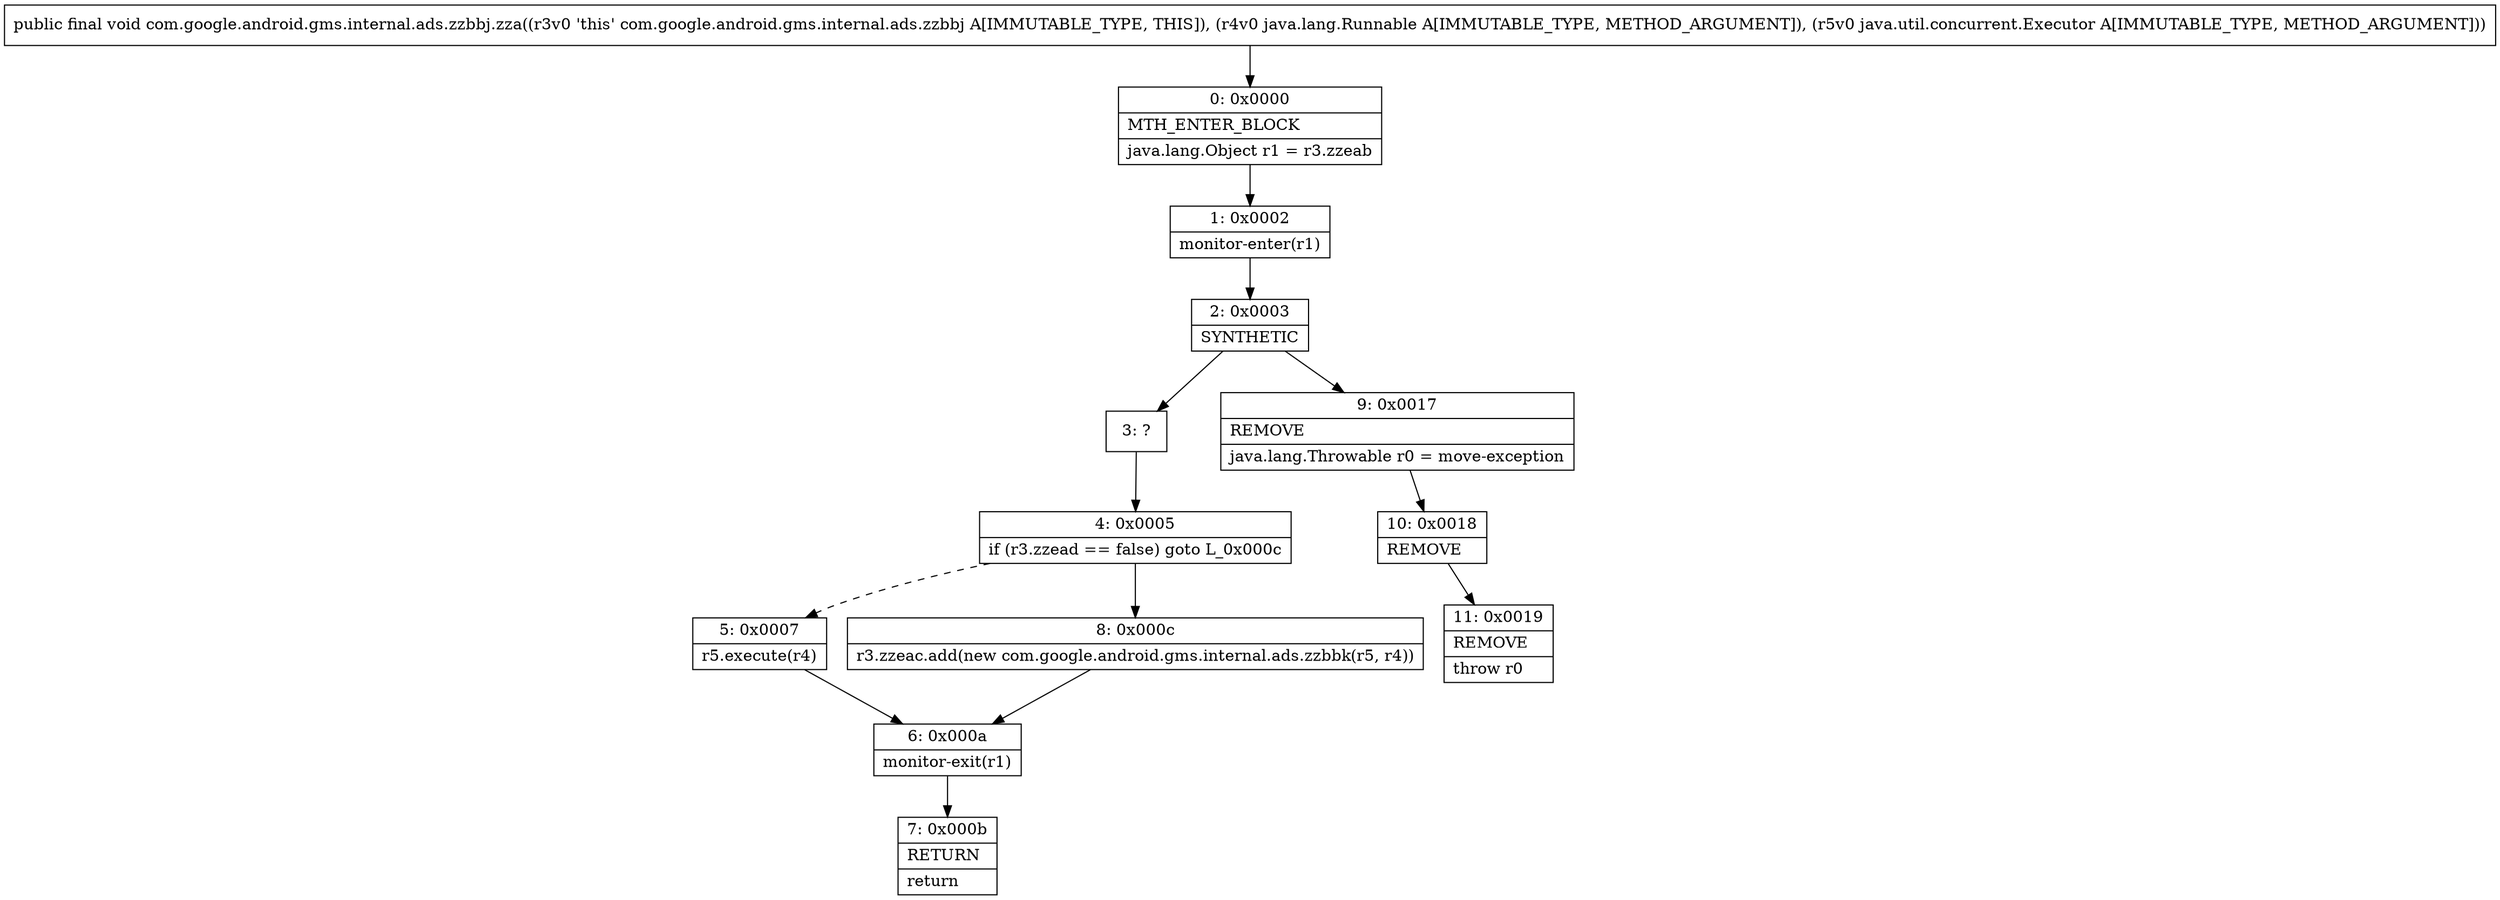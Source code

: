 digraph "CFG forcom.google.android.gms.internal.ads.zzbbj.zza(Ljava\/lang\/Runnable;Ljava\/util\/concurrent\/Executor;)V" {
Node_0 [shape=record,label="{0\:\ 0x0000|MTH_ENTER_BLOCK\l|java.lang.Object r1 = r3.zzeab\l}"];
Node_1 [shape=record,label="{1\:\ 0x0002|monitor\-enter(r1)\l}"];
Node_2 [shape=record,label="{2\:\ 0x0003|SYNTHETIC\l}"];
Node_3 [shape=record,label="{3\:\ ?}"];
Node_4 [shape=record,label="{4\:\ 0x0005|if (r3.zzead == false) goto L_0x000c\l}"];
Node_5 [shape=record,label="{5\:\ 0x0007|r5.execute(r4)\l}"];
Node_6 [shape=record,label="{6\:\ 0x000a|monitor\-exit(r1)\l}"];
Node_7 [shape=record,label="{7\:\ 0x000b|RETURN\l|return\l}"];
Node_8 [shape=record,label="{8\:\ 0x000c|r3.zzeac.add(new com.google.android.gms.internal.ads.zzbbk(r5, r4))\l}"];
Node_9 [shape=record,label="{9\:\ 0x0017|REMOVE\l|java.lang.Throwable r0 = move\-exception\l}"];
Node_10 [shape=record,label="{10\:\ 0x0018|REMOVE\l}"];
Node_11 [shape=record,label="{11\:\ 0x0019|REMOVE\l|throw r0\l}"];
MethodNode[shape=record,label="{public final void com.google.android.gms.internal.ads.zzbbj.zza((r3v0 'this' com.google.android.gms.internal.ads.zzbbj A[IMMUTABLE_TYPE, THIS]), (r4v0 java.lang.Runnable A[IMMUTABLE_TYPE, METHOD_ARGUMENT]), (r5v0 java.util.concurrent.Executor A[IMMUTABLE_TYPE, METHOD_ARGUMENT])) }"];
MethodNode -> Node_0;
Node_0 -> Node_1;
Node_1 -> Node_2;
Node_2 -> Node_3;
Node_2 -> Node_9;
Node_3 -> Node_4;
Node_4 -> Node_5[style=dashed];
Node_4 -> Node_8;
Node_5 -> Node_6;
Node_6 -> Node_7;
Node_8 -> Node_6;
Node_9 -> Node_10;
Node_10 -> Node_11;
}

